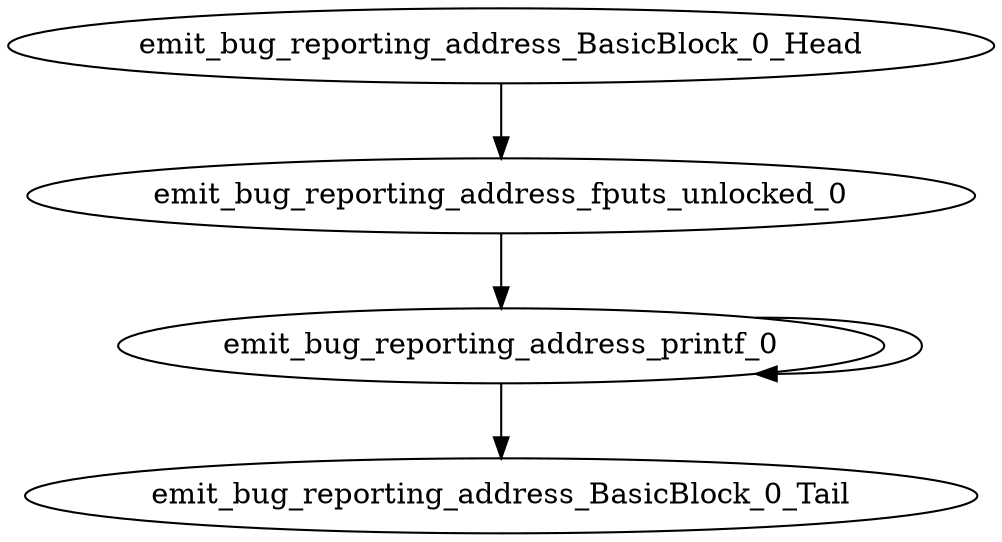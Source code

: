 digraph G {
    "emit_bug_reporting_address_printf_0" -> "emit_bug_reporting_address_printf_0"
    "emit_bug_reporting_address_printf_0" -> "emit_bug_reporting_address_BasicBlock_0_Tail"
    "emit_bug_reporting_address_BasicBlock_0_Head" -> "emit_bug_reporting_address_fputs_unlocked_0"
    "emit_bug_reporting_address_fputs_unlocked_0" -> "emit_bug_reporting_address_printf_0"
}
